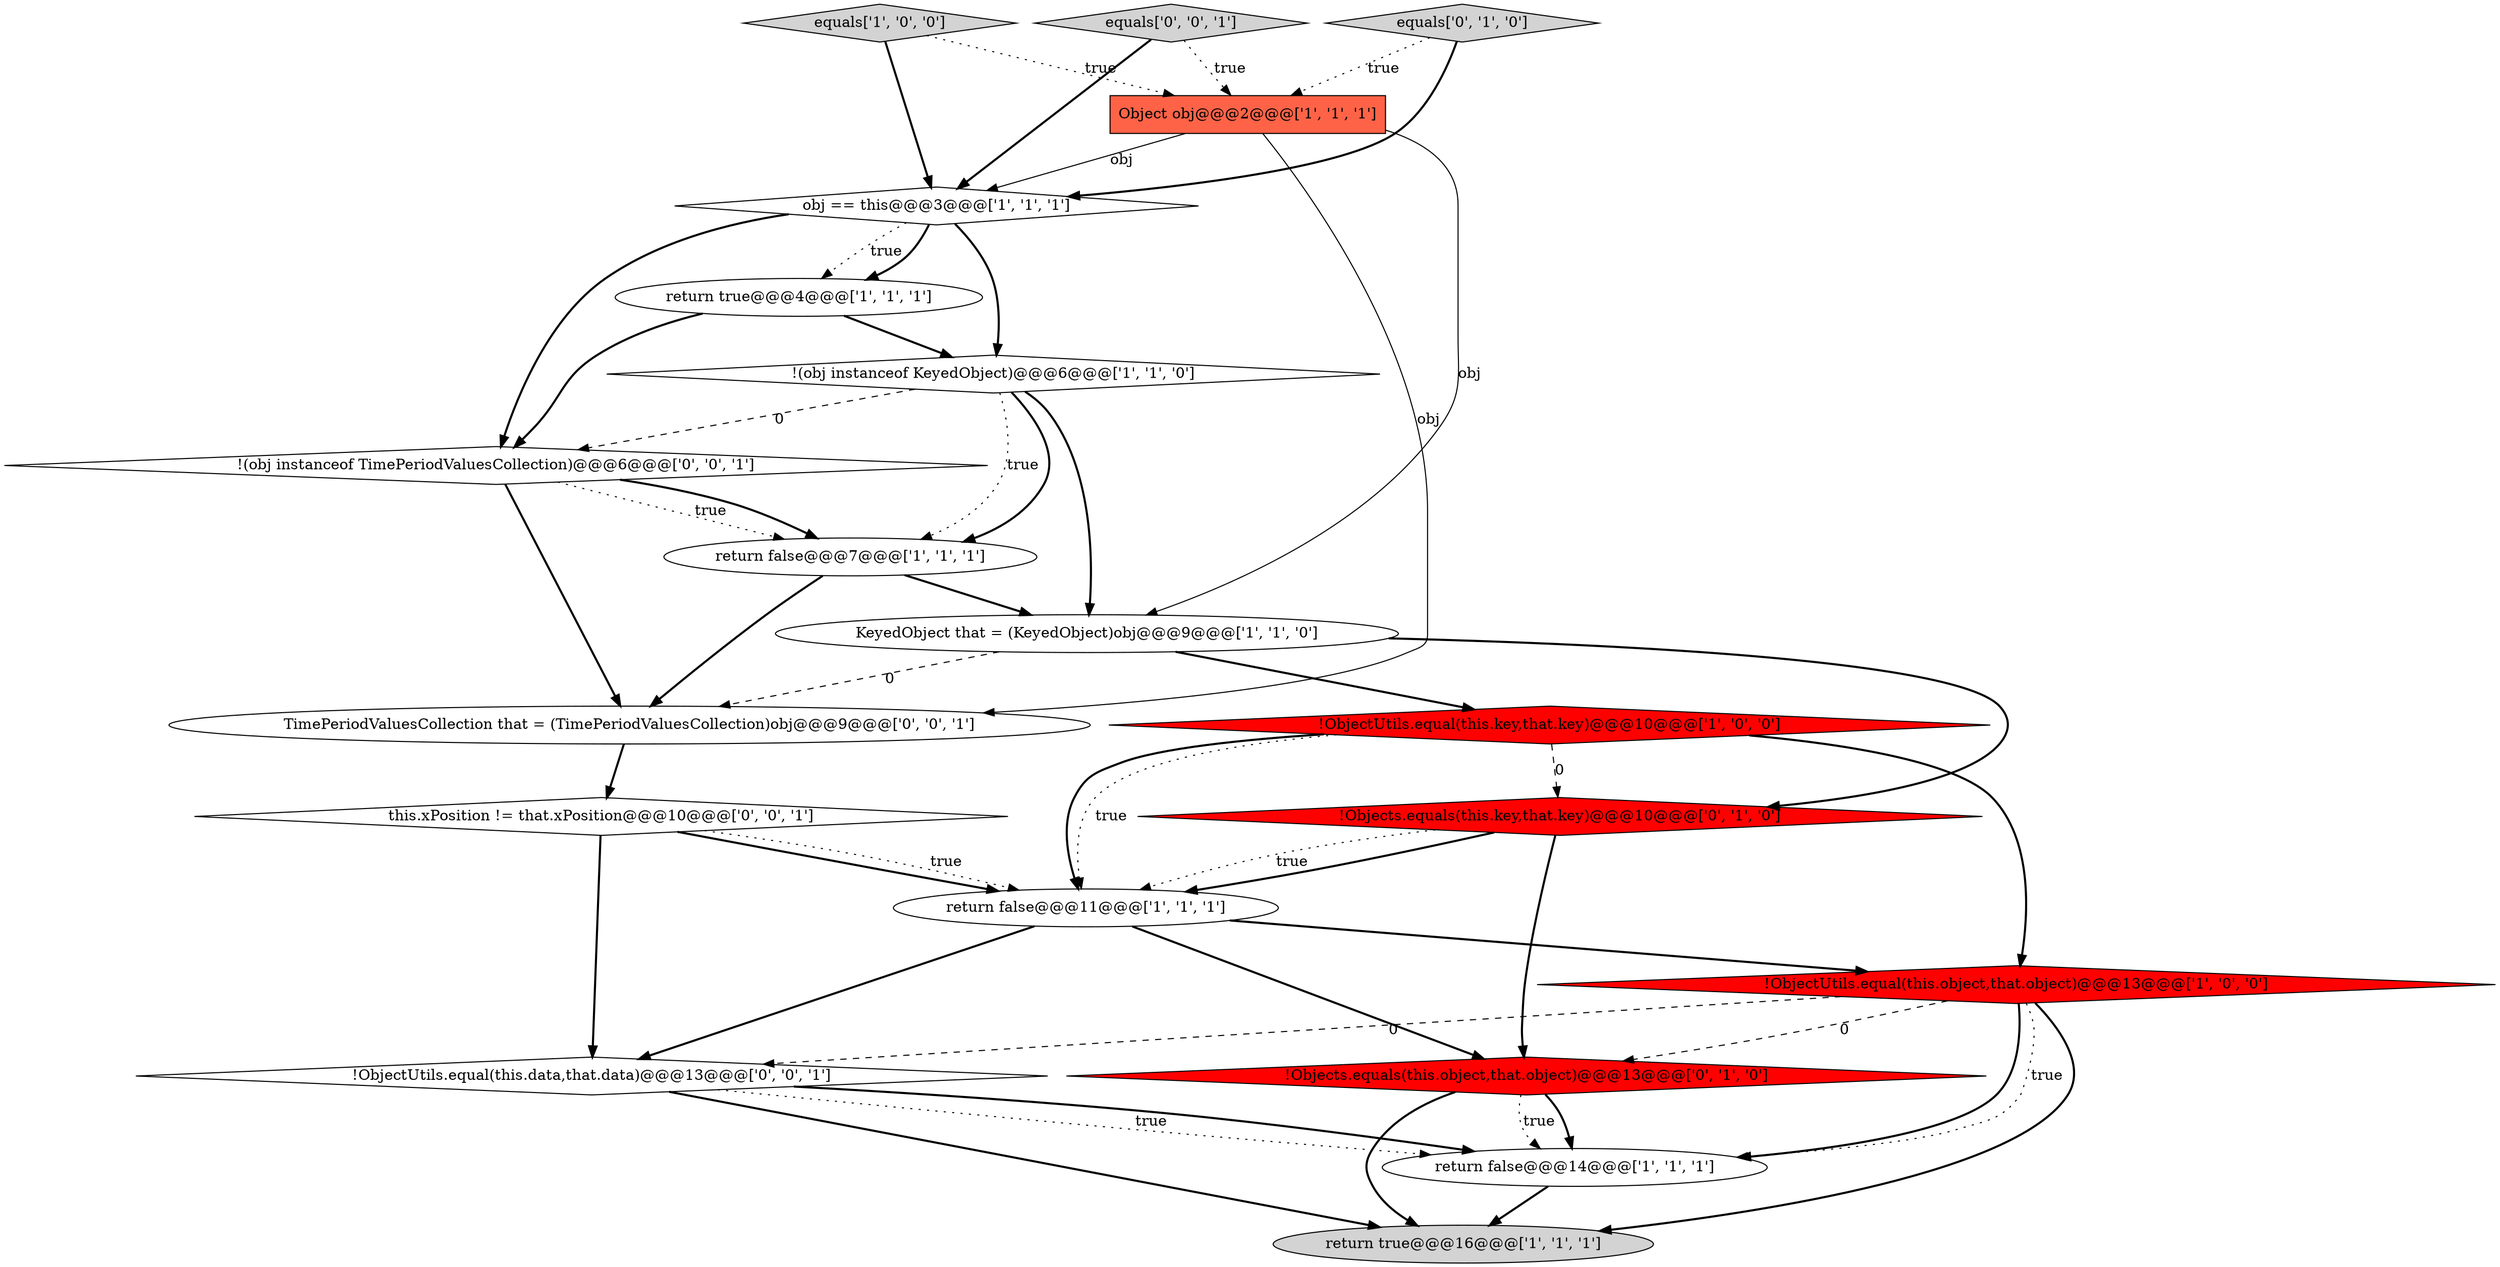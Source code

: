 digraph {
5 [style = filled, label = "equals['1', '0', '0']", fillcolor = lightgray, shape = diamond image = "AAA0AAABBB1BBB"];
16 [style = filled, label = "equals['0', '0', '1']", fillcolor = lightgray, shape = diamond image = "AAA0AAABBB3BBB"];
13 [style = filled, label = "!Objects.equals(this.object,that.object)@@@13@@@['0', '1', '0']", fillcolor = red, shape = diamond image = "AAA1AAABBB2BBB"];
11 [style = filled, label = "return false@@@14@@@['1', '1', '1']", fillcolor = white, shape = ellipse image = "AAA0AAABBB1BBB"];
0 [style = filled, label = "!ObjectUtils.equal(this.object,that.object)@@@13@@@['1', '0', '0']", fillcolor = red, shape = diamond image = "AAA1AAABBB1BBB"];
6 [style = filled, label = "return false@@@11@@@['1', '1', '1']", fillcolor = white, shape = ellipse image = "AAA0AAABBB1BBB"];
2 [style = filled, label = "return true@@@4@@@['1', '1', '1']", fillcolor = white, shape = ellipse image = "AAA0AAABBB1BBB"];
7 [style = filled, label = "obj == this@@@3@@@['1', '1', '1']", fillcolor = white, shape = diamond image = "AAA0AAABBB1BBB"];
1 [style = filled, label = "return true@@@16@@@['1', '1', '1']", fillcolor = lightgray, shape = ellipse image = "AAA0AAABBB1BBB"];
8 [style = filled, label = "KeyedObject that = (KeyedObject)obj@@@9@@@['1', '1', '0']", fillcolor = white, shape = ellipse image = "AAA0AAABBB1BBB"];
10 [style = filled, label = "!ObjectUtils.equal(this.key,that.key)@@@10@@@['1', '0', '0']", fillcolor = red, shape = diamond image = "AAA1AAABBB1BBB"];
12 [style = filled, label = "!Objects.equals(this.key,that.key)@@@10@@@['0', '1', '0']", fillcolor = red, shape = diamond image = "AAA1AAABBB2BBB"];
9 [style = filled, label = "Object obj@@@2@@@['1', '1', '1']", fillcolor = tomato, shape = box image = "AAA0AAABBB1BBB"];
14 [style = filled, label = "equals['0', '1', '0']", fillcolor = lightgray, shape = diamond image = "AAA0AAABBB2BBB"];
3 [style = filled, label = "!(obj instanceof KeyedObject)@@@6@@@['1', '1', '0']", fillcolor = white, shape = diamond image = "AAA0AAABBB1BBB"];
17 [style = filled, label = "!ObjectUtils.equal(this.data,that.data)@@@13@@@['0', '0', '1']", fillcolor = white, shape = diamond image = "AAA0AAABBB3BBB"];
18 [style = filled, label = "TimePeriodValuesCollection that = (TimePeriodValuesCollection)obj@@@9@@@['0', '0', '1']", fillcolor = white, shape = ellipse image = "AAA0AAABBB3BBB"];
4 [style = filled, label = "return false@@@7@@@['1', '1', '1']", fillcolor = white, shape = ellipse image = "AAA0AAABBB1BBB"];
19 [style = filled, label = "this.xPosition != that.xPosition@@@10@@@['0', '0', '1']", fillcolor = white, shape = diamond image = "AAA0AAABBB3BBB"];
15 [style = filled, label = "!(obj instanceof TimePeriodValuesCollection)@@@6@@@['0', '0', '1']", fillcolor = white, shape = diamond image = "AAA0AAABBB3BBB"];
6->17 [style = bold, label=""];
7->2 [style = dotted, label="true"];
8->10 [style = bold, label=""];
10->6 [style = dotted, label="true"];
16->9 [style = dotted, label="true"];
17->1 [style = bold, label=""];
11->1 [style = bold, label=""];
9->8 [style = solid, label="obj"];
2->3 [style = bold, label=""];
10->12 [style = dashed, label="0"];
16->7 [style = bold, label=""];
18->19 [style = bold, label=""];
3->4 [style = dotted, label="true"];
0->11 [style = bold, label=""];
4->18 [style = bold, label=""];
6->0 [style = bold, label=""];
19->17 [style = bold, label=""];
19->6 [style = bold, label=""];
12->6 [style = bold, label=""];
0->17 [style = dashed, label="0"];
3->4 [style = bold, label=""];
10->6 [style = bold, label=""];
13->11 [style = bold, label=""];
15->18 [style = bold, label=""];
7->3 [style = bold, label=""];
15->4 [style = dotted, label="true"];
13->1 [style = bold, label=""];
17->11 [style = bold, label=""];
14->7 [style = bold, label=""];
12->13 [style = bold, label=""];
12->6 [style = dotted, label="true"];
7->2 [style = bold, label=""];
0->1 [style = bold, label=""];
3->8 [style = bold, label=""];
6->13 [style = bold, label=""];
10->0 [style = bold, label=""];
2->15 [style = bold, label=""];
9->7 [style = solid, label="obj"];
15->4 [style = bold, label=""];
0->13 [style = dashed, label="0"];
3->15 [style = dashed, label="0"];
5->9 [style = dotted, label="true"];
13->11 [style = dotted, label="true"];
4->8 [style = bold, label=""];
5->7 [style = bold, label=""];
7->15 [style = bold, label=""];
8->18 [style = dashed, label="0"];
9->18 [style = solid, label="obj"];
14->9 [style = dotted, label="true"];
19->6 [style = dotted, label="true"];
0->11 [style = dotted, label="true"];
8->12 [style = bold, label=""];
17->11 [style = dotted, label="true"];
}
